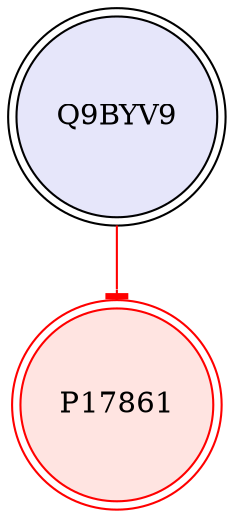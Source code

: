 digraph {

Q9BYV9->P17861 [penwidth=1, color=red, arrowhead="tee"]
Q9BYV9 [style=filled, color=black, fillcolor=lavender, shape=invhouse];
Q9BYV9 [style=filled, color=black, fillcolor=lavender, shape=doublecircle];
P17861 [style=filled, color=red, fillcolor=mistyrose, shape=doublecircle];


}
